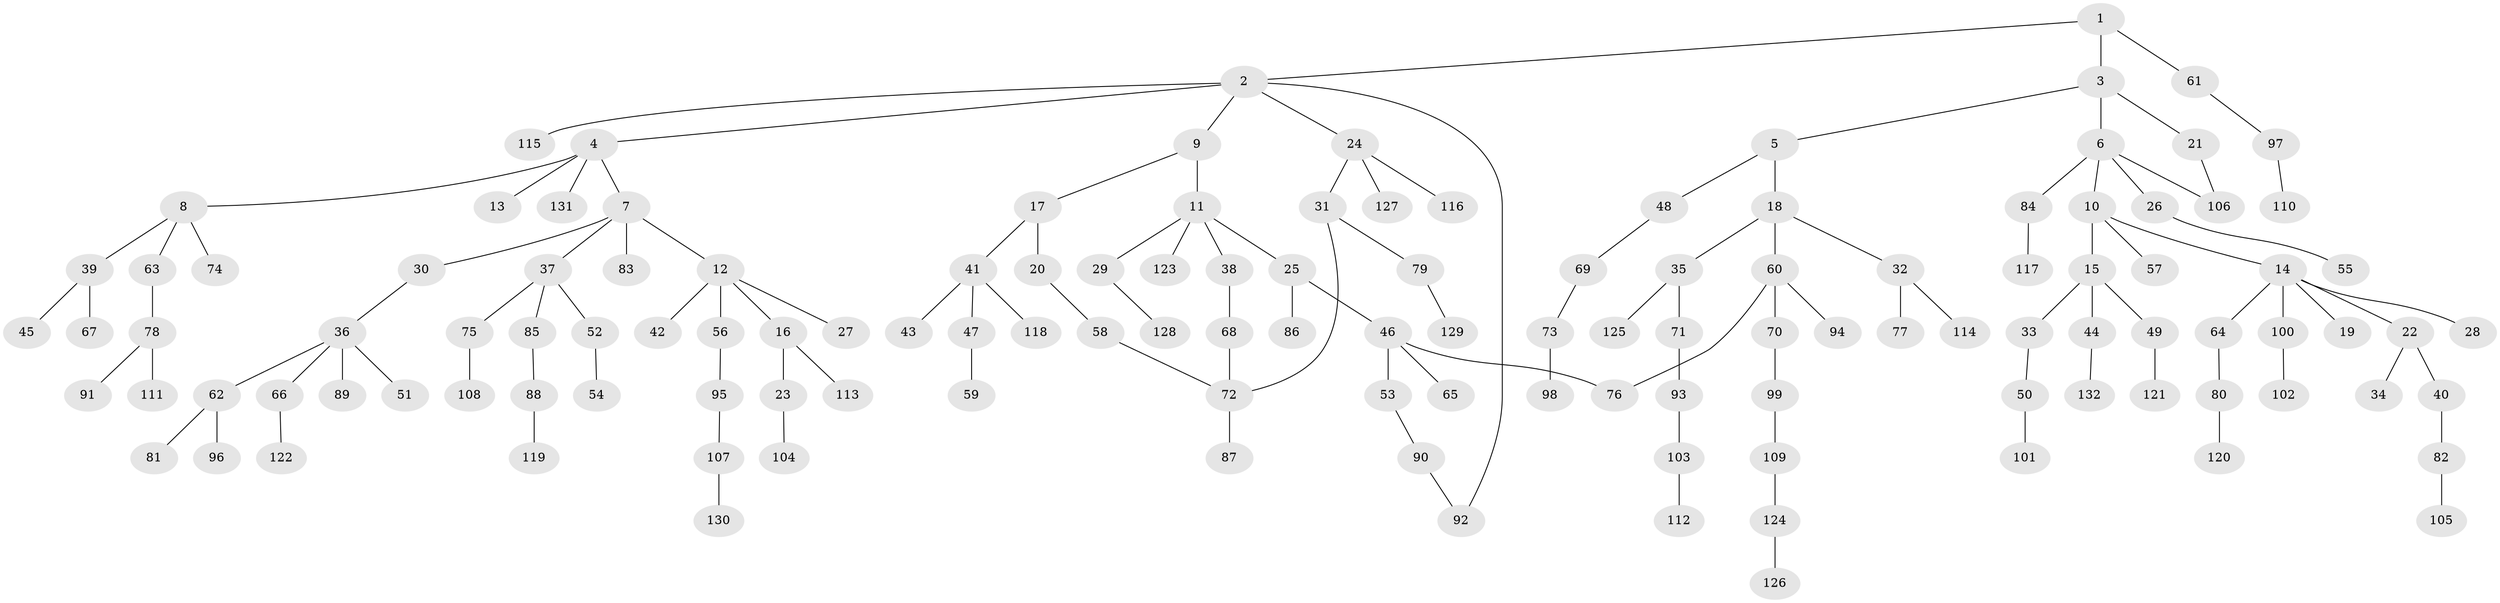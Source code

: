 // Generated by graph-tools (version 1.1) at 2025/25/03/09/25 03:25:35]
// undirected, 132 vertices, 136 edges
graph export_dot {
graph [start="1"]
  node [color=gray90,style=filled];
  1;
  2;
  3;
  4;
  5;
  6;
  7;
  8;
  9;
  10;
  11;
  12;
  13;
  14;
  15;
  16;
  17;
  18;
  19;
  20;
  21;
  22;
  23;
  24;
  25;
  26;
  27;
  28;
  29;
  30;
  31;
  32;
  33;
  34;
  35;
  36;
  37;
  38;
  39;
  40;
  41;
  42;
  43;
  44;
  45;
  46;
  47;
  48;
  49;
  50;
  51;
  52;
  53;
  54;
  55;
  56;
  57;
  58;
  59;
  60;
  61;
  62;
  63;
  64;
  65;
  66;
  67;
  68;
  69;
  70;
  71;
  72;
  73;
  74;
  75;
  76;
  77;
  78;
  79;
  80;
  81;
  82;
  83;
  84;
  85;
  86;
  87;
  88;
  89;
  90;
  91;
  92;
  93;
  94;
  95;
  96;
  97;
  98;
  99;
  100;
  101;
  102;
  103;
  104;
  105;
  106;
  107;
  108;
  109;
  110;
  111;
  112;
  113;
  114;
  115;
  116;
  117;
  118;
  119;
  120;
  121;
  122;
  123;
  124;
  125;
  126;
  127;
  128;
  129;
  130;
  131;
  132;
  1 -- 2;
  1 -- 3;
  1 -- 61;
  2 -- 4;
  2 -- 9;
  2 -- 24;
  2 -- 92;
  2 -- 115;
  3 -- 5;
  3 -- 6;
  3 -- 21;
  4 -- 7;
  4 -- 8;
  4 -- 13;
  4 -- 131;
  5 -- 18;
  5 -- 48;
  6 -- 10;
  6 -- 26;
  6 -- 84;
  6 -- 106;
  7 -- 12;
  7 -- 30;
  7 -- 37;
  7 -- 83;
  8 -- 39;
  8 -- 63;
  8 -- 74;
  9 -- 11;
  9 -- 17;
  10 -- 14;
  10 -- 15;
  10 -- 57;
  11 -- 25;
  11 -- 29;
  11 -- 38;
  11 -- 123;
  12 -- 16;
  12 -- 27;
  12 -- 42;
  12 -- 56;
  14 -- 19;
  14 -- 22;
  14 -- 28;
  14 -- 64;
  14 -- 100;
  15 -- 33;
  15 -- 44;
  15 -- 49;
  16 -- 23;
  16 -- 113;
  17 -- 20;
  17 -- 41;
  18 -- 32;
  18 -- 35;
  18 -- 60;
  20 -- 58;
  21 -- 106;
  22 -- 34;
  22 -- 40;
  23 -- 104;
  24 -- 31;
  24 -- 116;
  24 -- 127;
  25 -- 46;
  25 -- 86;
  26 -- 55;
  29 -- 128;
  30 -- 36;
  31 -- 79;
  31 -- 72;
  32 -- 77;
  32 -- 114;
  33 -- 50;
  35 -- 71;
  35 -- 125;
  36 -- 51;
  36 -- 62;
  36 -- 66;
  36 -- 89;
  37 -- 52;
  37 -- 75;
  37 -- 85;
  38 -- 68;
  39 -- 45;
  39 -- 67;
  40 -- 82;
  41 -- 43;
  41 -- 47;
  41 -- 118;
  44 -- 132;
  46 -- 53;
  46 -- 65;
  46 -- 76;
  47 -- 59;
  48 -- 69;
  49 -- 121;
  50 -- 101;
  52 -- 54;
  53 -- 90;
  56 -- 95;
  58 -- 72;
  60 -- 70;
  60 -- 76;
  60 -- 94;
  61 -- 97;
  62 -- 81;
  62 -- 96;
  63 -- 78;
  64 -- 80;
  66 -- 122;
  68 -- 72;
  69 -- 73;
  70 -- 99;
  71 -- 93;
  72 -- 87;
  73 -- 98;
  75 -- 108;
  78 -- 91;
  78 -- 111;
  79 -- 129;
  80 -- 120;
  82 -- 105;
  84 -- 117;
  85 -- 88;
  88 -- 119;
  90 -- 92;
  93 -- 103;
  95 -- 107;
  97 -- 110;
  99 -- 109;
  100 -- 102;
  103 -- 112;
  107 -- 130;
  109 -- 124;
  124 -- 126;
}
